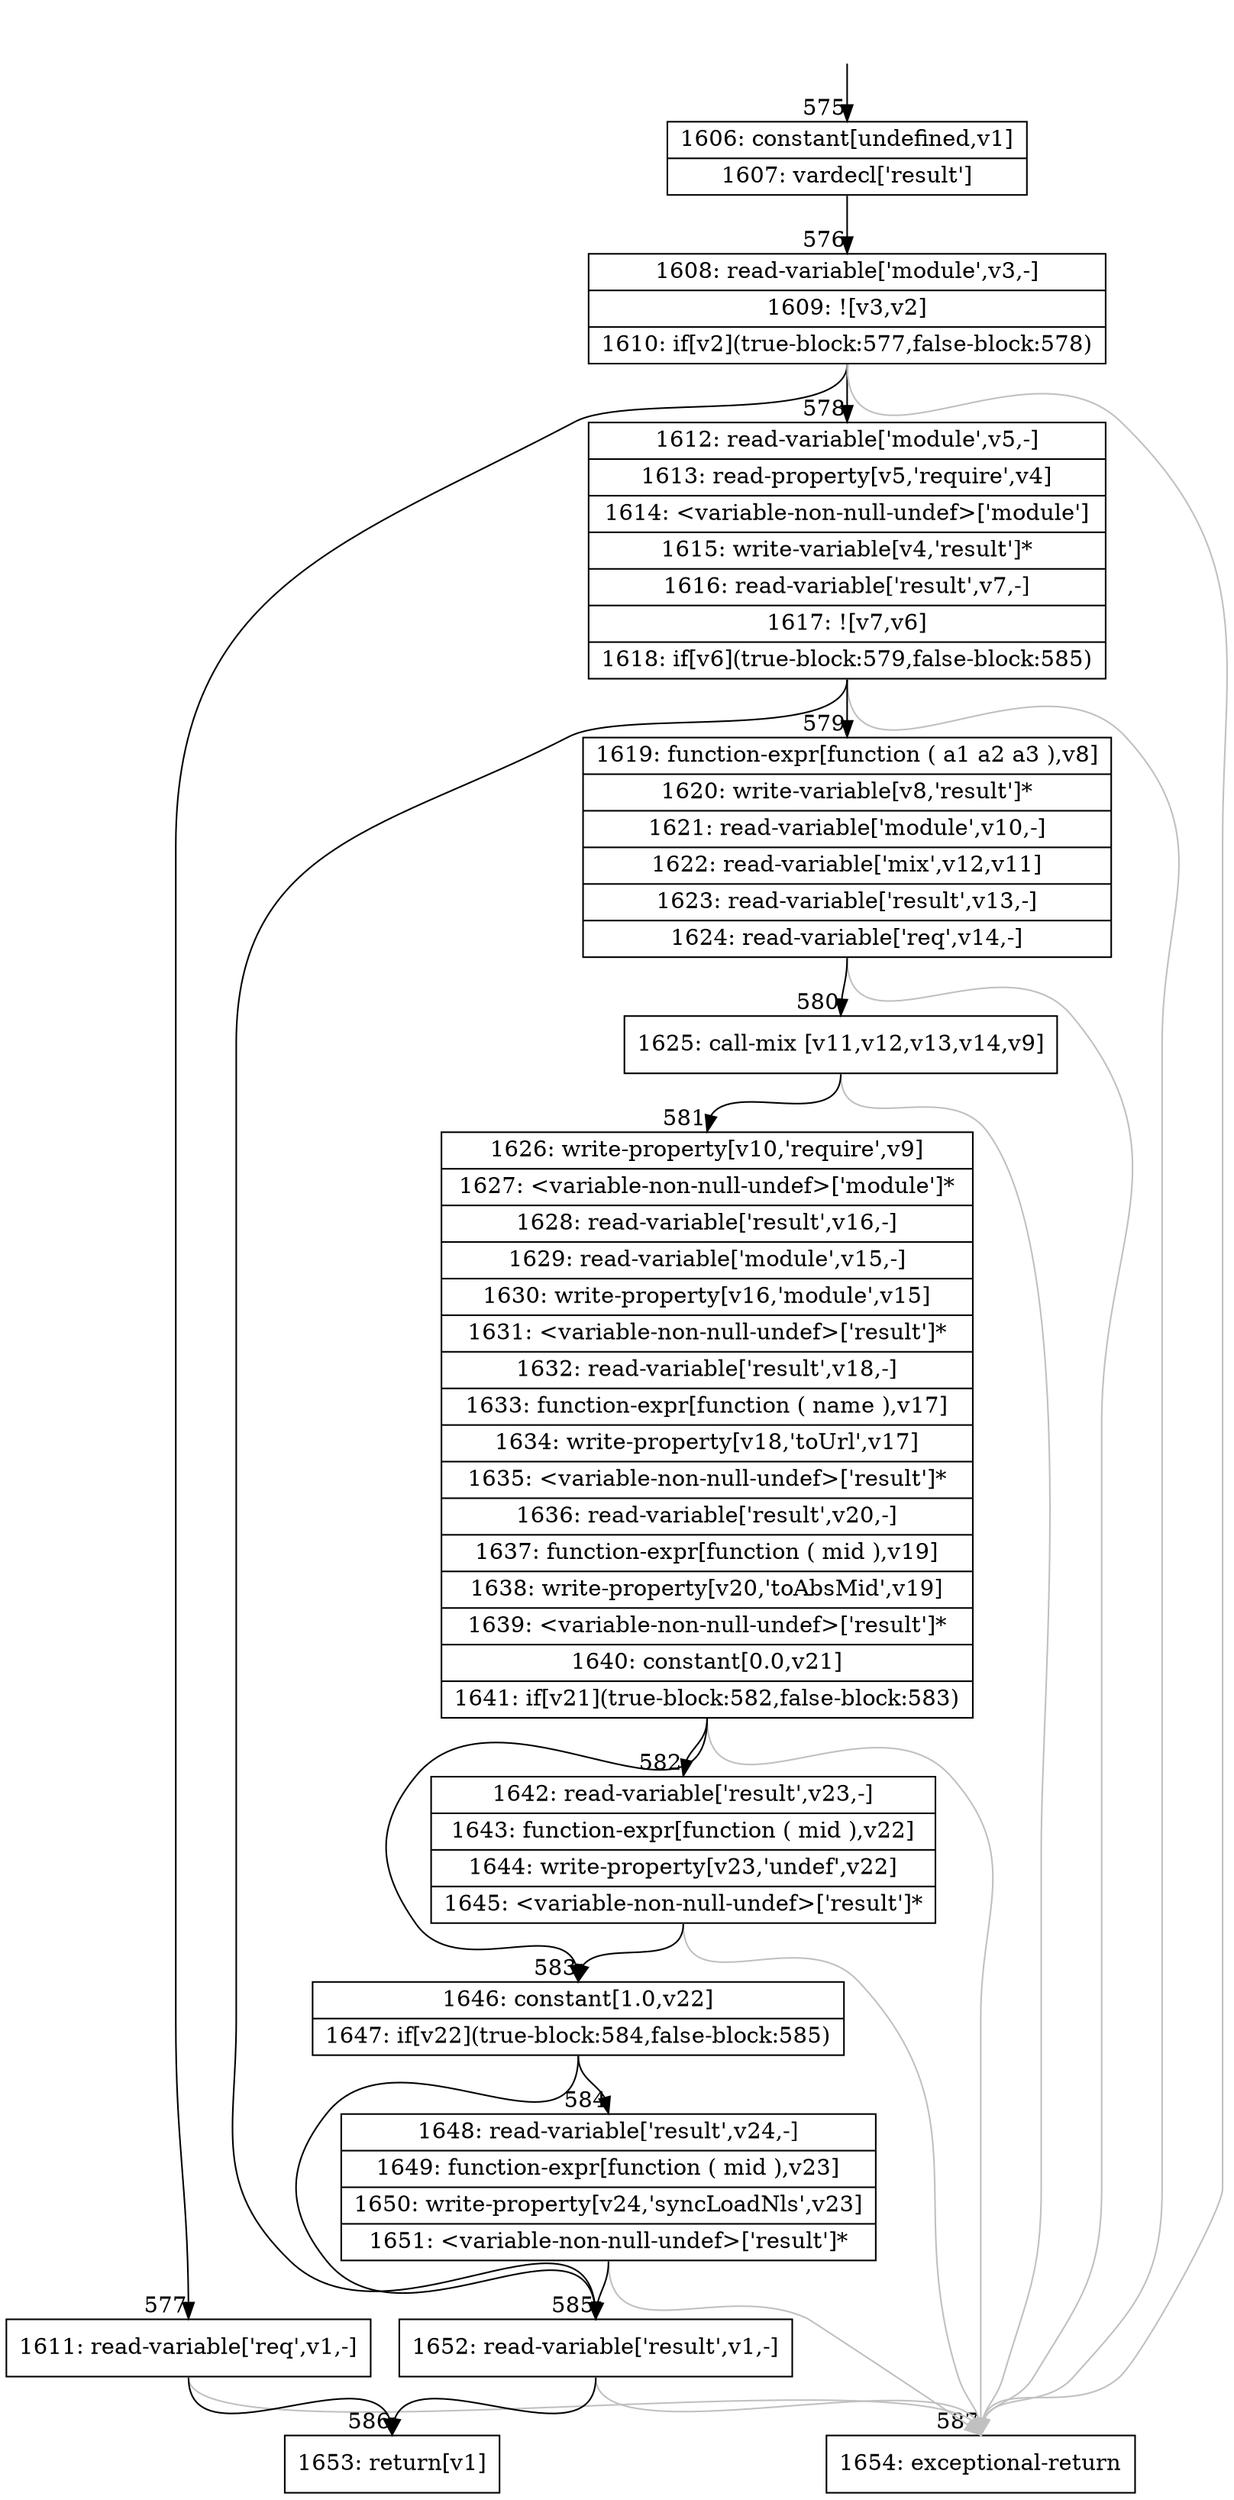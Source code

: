 digraph {
rankdir="TD"
BB_entry44[shape=none,label=""];
BB_entry44 -> BB575 [tailport=s, headport=n, headlabel="    575"]
BB575 [shape=record label="{1606: constant[undefined,v1]|1607: vardecl['result']}" ] 
BB575 -> BB576 [tailport=s, headport=n, headlabel="      576"]
BB576 [shape=record label="{1608: read-variable['module',v3,-]|1609: ![v3,v2]|1610: if[v2](true-block:577,false-block:578)}" ] 
BB576 -> BB577 [tailport=s, headport=n, headlabel="      577"]
BB576 -> BB578 [tailport=s, headport=n, headlabel="      578"]
BB576 -> BB587 [tailport=s, headport=n, color=gray, headlabel="      587"]
BB577 [shape=record label="{1611: read-variable['req',v1,-]}" ] 
BB577 -> BB586 [tailport=s, headport=n, headlabel="      586"]
BB577 -> BB587 [tailport=s, headport=n, color=gray]
BB578 [shape=record label="{1612: read-variable['module',v5,-]|1613: read-property[v5,'require',v4]|1614: \<variable-non-null-undef\>['module']|1615: write-variable[v4,'result']*|1616: read-variable['result',v7,-]|1617: ![v7,v6]|1618: if[v6](true-block:579,false-block:585)}" ] 
BB578 -> BB579 [tailport=s, headport=n, headlabel="      579"]
BB578 -> BB585 [tailport=s, headport=n, headlabel="      585"]
BB578 -> BB587 [tailport=s, headport=n, color=gray]
BB579 [shape=record label="{1619: function-expr[function ( a1 a2 a3 ),v8]|1620: write-variable[v8,'result']*|1621: read-variable['module',v10,-]|1622: read-variable['mix',v12,v11]|1623: read-variable['result',v13,-]|1624: read-variable['req',v14,-]}" ] 
BB579 -> BB580 [tailport=s, headport=n, headlabel="      580"]
BB579 -> BB587 [tailport=s, headport=n, color=gray]
BB580 [shape=record label="{1625: call-mix [v11,v12,v13,v14,v9]}" ] 
BB580 -> BB581 [tailport=s, headport=n, headlabel="      581"]
BB580 -> BB587 [tailport=s, headport=n, color=gray]
BB581 [shape=record label="{1626: write-property[v10,'require',v9]|1627: \<variable-non-null-undef\>['module']*|1628: read-variable['result',v16,-]|1629: read-variable['module',v15,-]|1630: write-property[v16,'module',v15]|1631: \<variable-non-null-undef\>['result']*|1632: read-variable['result',v18,-]|1633: function-expr[function ( name ),v17]|1634: write-property[v18,'toUrl',v17]|1635: \<variable-non-null-undef\>['result']*|1636: read-variable['result',v20,-]|1637: function-expr[function ( mid ),v19]|1638: write-property[v20,'toAbsMid',v19]|1639: \<variable-non-null-undef\>['result']*|1640: constant[0.0,v21]|1641: if[v21](true-block:582,false-block:583)}" ] 
BB581 -> BB582 [tailport=s, headport=n, headlabel="      582"]
BB581 -> BB583 [tailport=s, headport=n, headlabel="      583"]
BB581 -> BB587 [tailport=s, headport=n, color=gray]
BB582 [shape=record label="{1642: read-variable['result',v23,-]|1643: function-expr[function ( mid ),v22]|1644: write-property[v23,'undef',v22]|1645: \<variable-non-null-undef\>['result']*}" ] 
BB582 -> BB583 [tailport=s, headport=n]
BB582 -> BB587 [tailport=s, headport=n, color=gray]
BB583 [shape=record label="{1646: constant[1.0,v22]|1647: if[v22](true-block:584,false-block:585)}" ] 
BB583 -> BB584 [tailport=s, headport=n, headlabel="      584"]
BB583 -> BB585 [tailport=s, headport=n]
BB584 [shape=record label="{1648: read-variable['result',v24,-]|1649: function-expr[function ( mid ),v23]|1650: write-property[v24,'syncLoadNls',v23]|1651: \<variable-non-null-undef\>['result']*}" ] 
BB584 -> BB585 [tailport=s, headport=n]
BB584 -> BB587 [tailport=s, headport=n, color=gray]
BB585 [shape=record label="{1652: read-variable['result',v1,-]}" ] 
BB585 -> BB586 [tailport=s, headport=n]
BB585 -> BB587 [tailport=s, headport=n, color=gray]
BB586 [shape=record label="{1653: return[v1]}" ] 
BB587 [shape=record label="{1654: exceptional-return}" ] 
//#$~ 892
}

